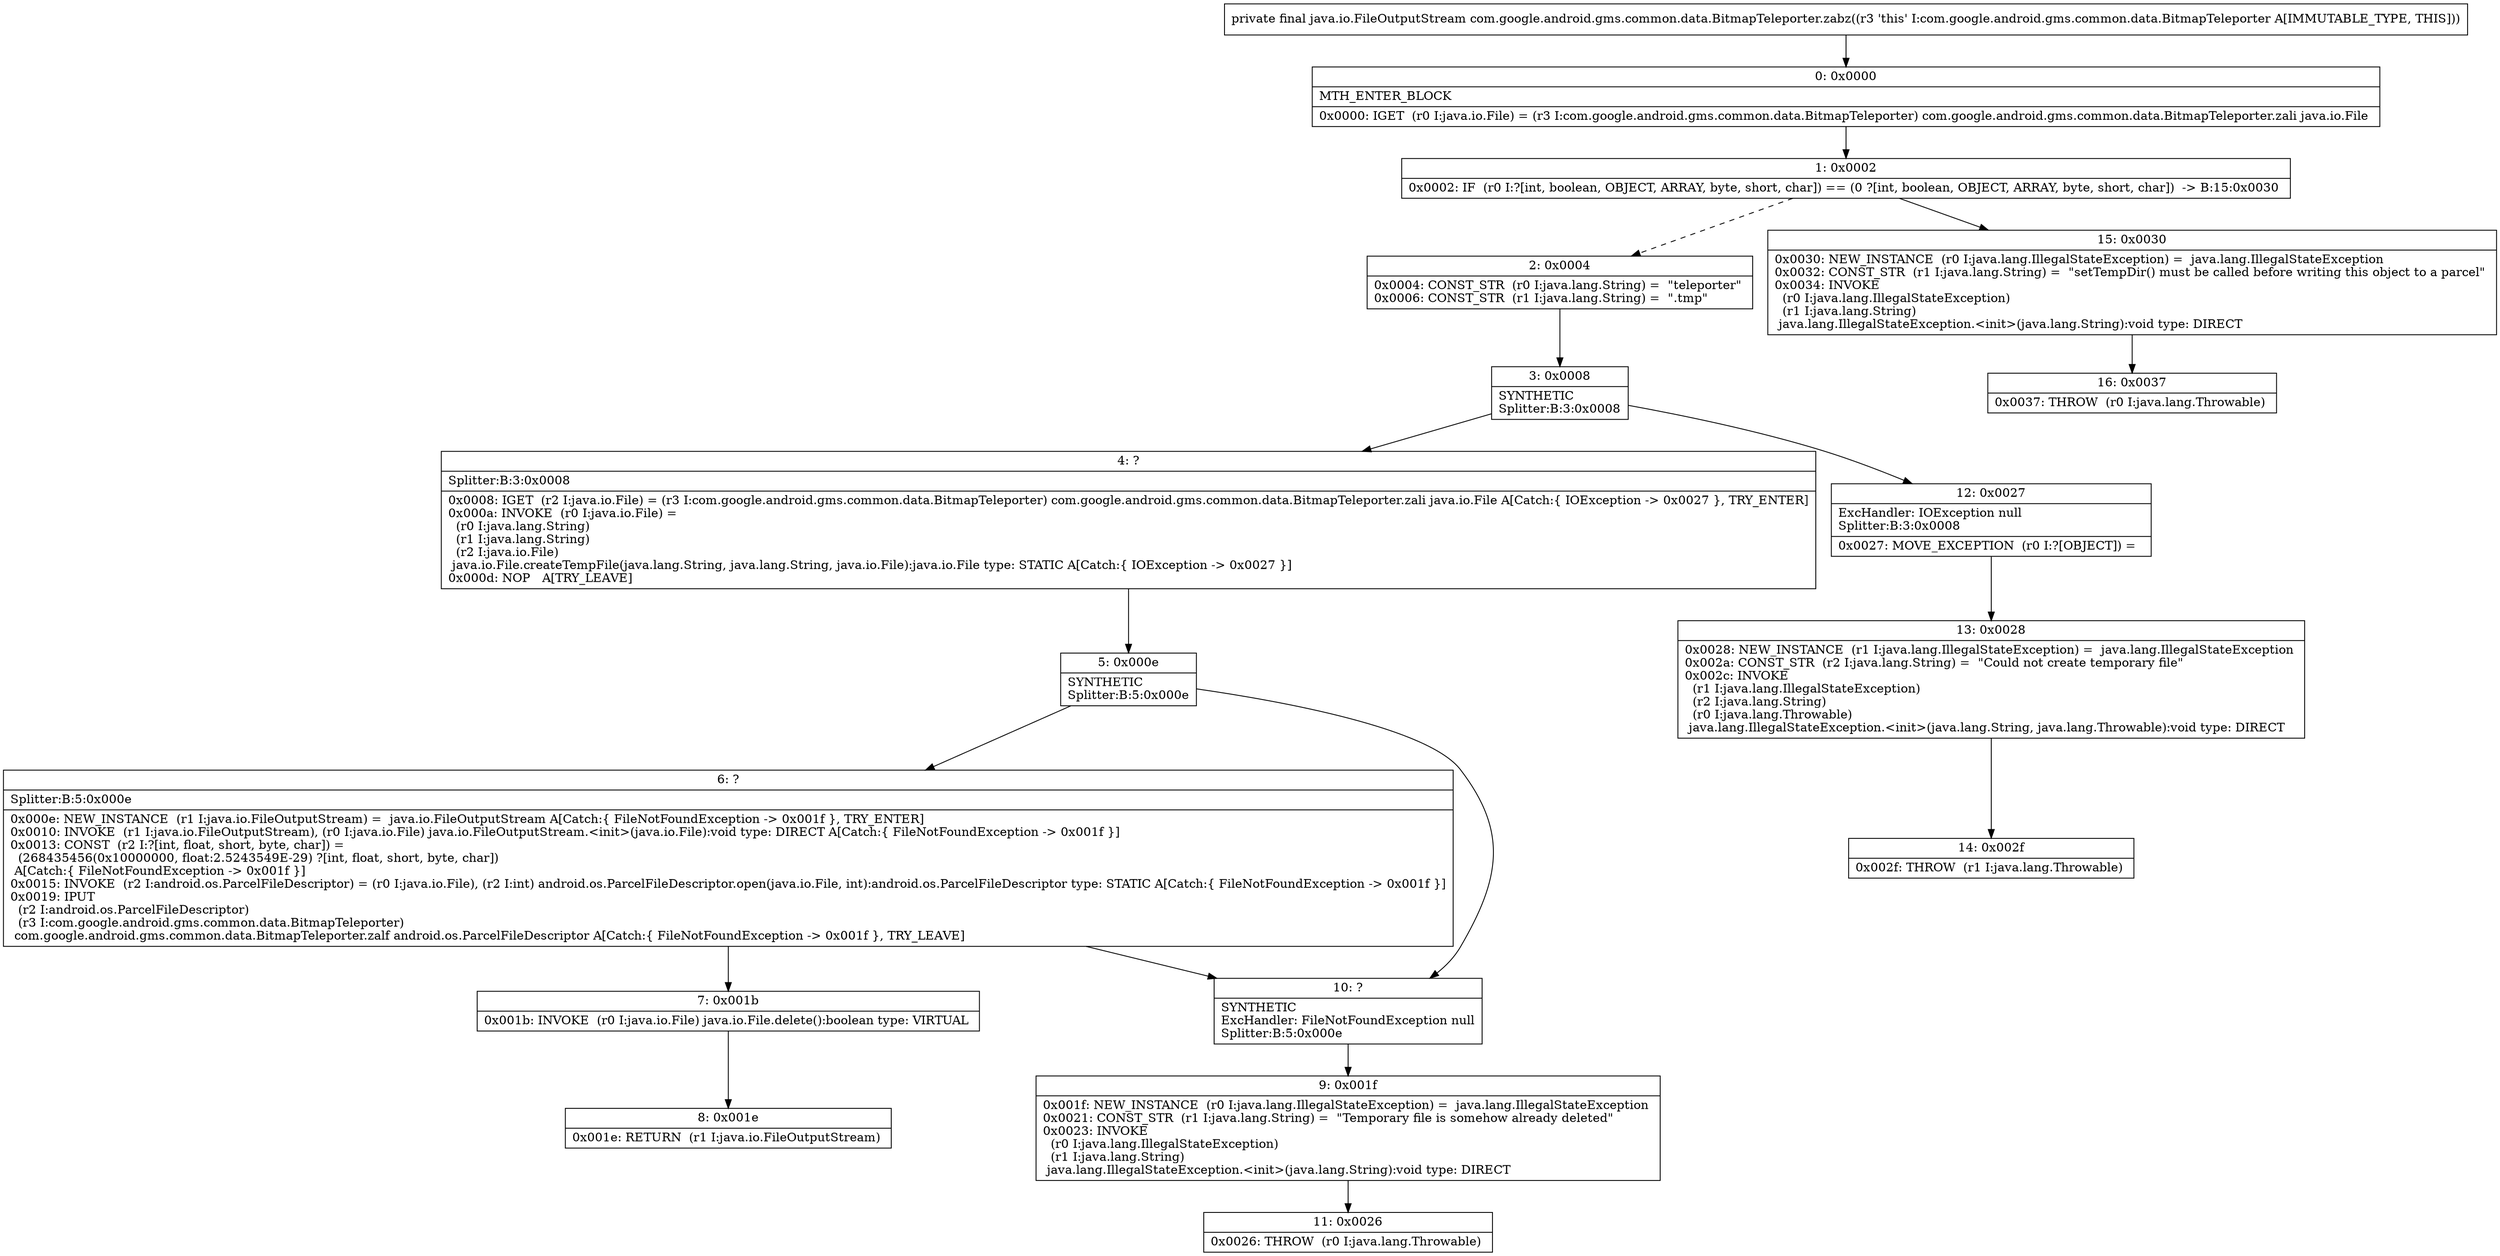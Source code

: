 digraph "CFG forcom.google.android.gms.common.data.BitmapTeleporter.zabz()Ljava\/io\/FileOutputStream;" {
Node_0 [shape=record,label="{0\:\ 0x0000|MTH_ENTER_BLOCK\l|0x0000: IGET  (r0 I:java.io.File) = (r3 I:com.google.android.gms.common.data.BitmapTeleporter) com.google.android.gms.common.data.BitmapTeleporter.zali java.io.File \l}"];
Node_1 [shape=record,label="{1\:\ 0x0002|0x0002: IF  (r0 I:?[int, boolean, OBJECT, ARRAY, byte, short, char]) == (0 ?[int, boolean, OBJECT, ARRAY, byte, short, char])  \-\> B:15:0x0030 \l}"];
Node_2 [shape=record,label="{2\:\ 0x0004|0x0004: CONST_STR  (r0 I:java.lang.String) =  \"teleporter\" \l0x0006: CONST_STR  (r1 I:java.lang.String) =  \".tmp\" \l}"];
Node_3 [shape=record,label="{3\:\ 0x0008|SYNTHETIC\lSplitter:B:3:0x0008\l}"];
Node_4 [shape=record,label="{4\:\ ?|Splitter:B:3:0x0008\l|0x0008: IGET  (r2 I:java.io.File) = (r3 I:com.google.android.gms.common.data.BitmapTeleporter) com.google.android.gms.common.data.BitmapTeleporter.zali java.io.File A[Catch:\{ IOException \-\> 0x0027 \}, TRY_ENTER]\l0x000a: INVOKE  (r0 I:java.io.File) = \l  (r0 I:java.lang.String)\l  (r1 I:java.lang.String)\l  (r2 I:java.io.File)\l java.io.File.createTempFile(java.lang.String, java.lang.String, java.io.File):java.io.File type: STATIC A[Catch:\{ IOException \-\> 0x0027 \}]\l0x000d: NOP   A[TRY_LEAVE]\l}"];
Node_5 [shape=record,label="{5\:\ 0x000e|SYNTHETIC\lSplitter:B:5:0x000e\l}"];
Node_6 [shape=record,label="{6\:\ ?|Splitter:B:5:0x000e\l|0x000e: NEW_INSTANCE  (r1 I:java.io.FileOutputStream) =  java.io.FileOutputStream A[Catch:\{ FileNotFoundException \-\> 0x001f \}, TRY_ENTER]\l0x0010: INVOKE  (r1 I:java.io.FileOutputStream), (r0 I:java.io.File) java.io.FileOutputStream.\<init\>(java.io.File):void type: DIRECT A[Catch:\{ FileNotFoundException \-\> 0x001f \}]\l0x0013: CONST  (r2 I:?[int, float, short, byte, char]) = \l  (268435456(0x10000000, float:2.5243549E\-29) ?[int, float, short, byte, char])\l A[Catch:\{ FileNotFoundException \-\> 0x001f \}]\l0x0015: INVOKE  (r2 I:android.os.ParcelFileDescriptor) = (r0 I:java.io.File), (r2 I:int) android.os.ParcelFileDescriptor.open(java.io.File, int):android.os.ParcelFileDescriptor type: STATIC A[Catch:\{ FileNotFoundException \-\> 0x001f \}]\l0x0019: IPUT  \l  (r2 I:android.os.ParcelFileDescriptor)\l  (r3 I:com.google.android.gms.common.data.BitmapTeleporter)\l com.google.android.gms.common.data.BitmapTeleporter.zalf android.os.ParcelFileDescriptor A[Catch:\{ FileNotFoundException \-\> 0x001f \}, TRY_LEAVE]\l}"];
Node_7 [shape=record,label="{7\:\ 0x001b|0x001b: INVOKE  (r0 I:java.io.File) java.io.File.delete():boolean type: VIRTUAL \l}"];
Node_8 [shape=record,label="{8\:\ 0x001e|0x001e: RETURN  (r1 I:java.io.FileOutputStream) \l}"];
Node_9 [shape=record,label="{9\:\ 0x001f|0x001f: NEW_INSTANCE  (r0 I:java.lang.IllegalStateException) =  java.lang.IllegalStateException \l0x0021: CONST_STR  (r1 I:java.lang.String) =  \"Temporary file is somehow already deleted\" \l0x0023: INVOKE  \l  (r0 I:java.lang.IllegalStateException)\l  (r1 I:java.lang.String)\l java.lang.IllegalStateException.\<init\>(java.lang.String):void type: DIRECT \l}"];
Node_10 [shape=record,label="{10\:\ ?|SYNTHETIC\lExcHandler: FileNotFoundException null\lSplitter:B:5:0x000e\l}"];
Node_11 [shape=record,label="{11\:\ 0x0026|0x0026: THROW  (r0 I:java.lang.Throwable) \l}"];
Node_12 [shape=record,label="{12\:\ 0x0027|ExcHandler: IOException null\lSplitter:B:3:0x0008\l|0x0027: MOVE_EXCEPTION  (r0 I:?[OBJECT]) =  \l}"];
Node_13 [shape=record,label="{13\:\ 0x0028|0x0028: NEW_INSTANCE  (r1 I:java.lang.IllegalStateException) =  java.lang.IllegalStateException \l0x002a: CONST_STR  (r2 I:java.lang.String) =  \"Could not create temporary file\" \l0x002c: INVOKE  \l  (r1 I:java.lang.IllegalStateException)\l  (r2 I:java.lang.String)\l  (r0 I:java.lang.Throwable)\l java.lang.IllegalStateException.\<init\>(java.lang.String, java.lang.Throwable):void type: DIRECT \l}"];
Node_14 [shape=record,label="{14\:\ 0x002f|0x002f: THROW  (r1 I:java.lang.Throwable) \l}"];
Node_15 [shape=record,label="{15\:\ 0x0030|0x0030: NEW_INSTANCE  (r0 I:java.lang.IllegalStateException) =  java.lang.IllegalStateException \l0x0032: CONST_STR  (r1 I:java.lang.String) =  \"setTempDir() must be called before writing this object to a parcel\" \l0x0034: INVOKE  \l  (r0 I:java.lang.IllegalStateException)\l  (r1 I:java.lang.String)\l java.lang.IllegalStateException.\<init\>(java.lang.String):void type: DIRECT \l}"];
Node_16 [shape=record,label="{16\:\ 0x0037|0x0037: THROW  (r0 I:java.lang.Throwable) \l}"];
MethodNode[shape=record,label="{private final java.io.FileOutputStream com.google.android.gms.common.data.BitmapTeleporter.zabz((r3 'this' I:com.google.android.gms.common.data.BitmapTeleporter A[IMMUTABLE_TYPE, THIS])) }"];
MethodNode -> Node_0;
Node_0 -> Node_1;
Node_1 -> Node_2[style=dashed];
Node_1 -> Node_15;
Node_2 -> Node_3;
Node_3 -> Node_4;
Node_3 -> Node_12;
Node_4 -> Node_5;
Node_5 -> Node_6;
Node_5 -> Node_10;
Node_6 -> Node_7;
Node_6 -> Node_10;
Node_7 -> Node_8;
Node_9 -> Node_11;
Node_10 -> Node_9;
Node_12 -> Node_13;
Node_13 -> Node_14;
Node_15 -> Node_16;
}

